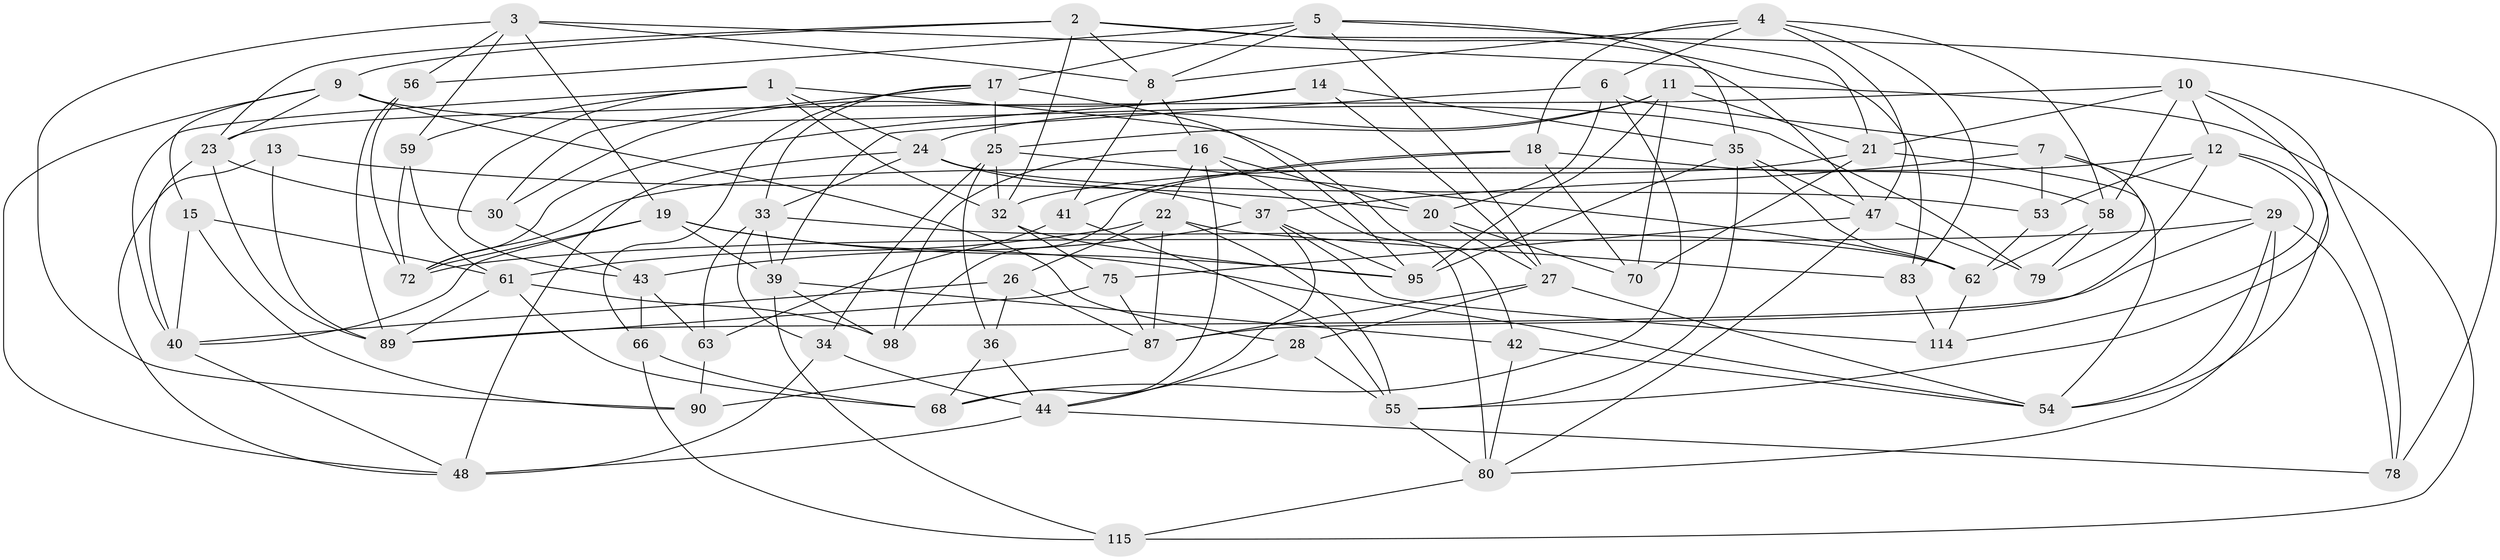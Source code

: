 // original degree distribution, {4: 1.0}
// Generated by graph-tools (version 1.1) at 2025/42/03/06/25 10:42:24]
// undirected, 69 vertices, 179 edges
graph export_dot {
graph [start="1"]
  node [color=gray90,style=filled];
  1 [super="+65"];
  2 [super="+108"];
  3 [super="+82"];
  4 [super="+60"];
  5 [super="+57"];
  6 [super="+110"];
  7 [super="+97"];
  8 [super="+112"];
  9 [super="+94"];
  10 [super="+81"];
  11 [super="+96"];
  12 [super="+101"];
  13;
  14;
  15;
  16 [super="+45"];
  17 [super="+84"];
  18 [super="+52"];
  19 [super="+31"];
  20 [super="+67"];
  21 [super="+38"];
  22 [super="+46"];
  23 [super="+106"];
  24 [super="+107"];
  25 [super="+49"];
  26;
  27 [super="+51"];
  28;
  29 [super="+113"];
  30;
  32 [super="+69"];
  33 [super="+85"];
  34;
  35 [super="+109"];
  36;
  37 [super="+73"];
  39 [super="+50"];
  40 [super="+93"];
  41;
  42;
  43 [super="+74"];
  44 [super="+92"];
  47 [super="+71"];
  48 [super="+76"];
  53;
  54 [super="+64"];
  55 [super="+104"];
  56;
  58 [super="+103"];
  59;
  61 [super="+102"];
  62 [super="+105"];
  63;
  66 [super="+91"];
  68 [super="+99"];
  70;
  72 [super="+77"];
  75;
  78;
  79;
  80 [super="+86"];
  83;
  87 [super="+88"];
  89 [super="+100"];
  90;
  95 [super="+111"];
  98;
  114;
  115;
  1 -- 43;
  1 -- 40;
  1 -- 24;
  1 -- 32;
  1 -- 42;
  1 -- 59;
  2 -- 78;
  2 -- 32;
  2 -- 8;
  2 -- 9;
  2 -- 83;
  2 -- 23;
  3 -- 59;
  3 -- 90;
  3 -- 8;
  3 -- 56;
  3 -- 19;
  3 -- 47;
  4 -- 83;
  4 -- 18;
  4 -- 8;
  4 -- 6;
  4 -- 47;
  4 -- 58;
  5 -- 17;
  5 -- 27;
  5 -- 56;
  5 -- 8;
  5 -- 21;
  5 -- 35;
  6 -- 39;
  6 -- 68;
  6 -- 20;
  6 -- 7 [weight=2];
  7 -- 79;
  7 -- 29;
  7 -- 53;
  7 -- 37;
  8 -- 41;
  8 -- 16;
  9 -- 15;
  9 -- 23;
  9 -- 28;
  9 -- 79;
  9 -- 48;
  10 -- 12;
  10 -- 55;
  10 -- 58;
  10 -- 21;
  10 -- 78;
  10 -- 23;
  11 -- 70;
  11 -- 115;
  11 -- 95;
  11 -- 24;
  11 -- 21;
  11 -- 25;
  12 -- 54;
  12 -- 32;
  12 -- 114;
  12 -- 53;
  12 -- 87;
  13 -- 48;
  13 -- 20 [weight=2];
  13 -- 89;
  14 -- 72;
  14 -- 35;
  14 -- 30;
  14 -- 27;
  15 -- 90;
  15 -- 40;
  15 -- 61;
  16 -- 22;
  16 -- 20;
  16 -- 98;
  16 -- 80;
  16 -- 68;
  17 -- 33;
  17 -- 95;
  17 -- 66;
  17 -- 30;
  17 -- 25;
  18 -- 98;
  18 -- 41;
  18 -- 58 [weight=2];
  18 -- 70;
  19 -- 72;
  19 -- 54;
  19 -- 40;
  19 -- 39;
  19 -- 95;
  20 -- 70;
  20 -- 27;
  21 -- 54;
  21 -- 72;
  21 -- 70;
  22 -- 26;
  22 -- 55;
  22 -- 83;
  22 -- 61;
  22 -- 87;
  23 -- 30;
  23 -- 40;
  23 -- 89;
  24 -- 48;
  24 -- 33;
  24 -- 53;
  24 -- 37;
  25 -- 62;
  25 -- 32;
  25 -- 34;
  25 -- 36;
  26 -- 36;
  26 -- 40;
  26 -- 87;
  27 -- 54;
  27 -- 28;
  27 -- 87;
  28 -- 44;
  28 -- 55;
  29 -- 78;
  29 -- 54;
  29 -- 80;
  29 -- 89;
  29 -- 72;
  30 -- 43;
  32 -- 95;
  32 -- 75;
  33 -- 62;
  33 -- 39;
  33 -- 34;
  33 -- 63;
  34 -- 44;
  34 -- 48;
  35 -- 95;
  35 -- 55;
  35 -- 62;
  35 -- 47;
  36 -- 44;
  36 -- 68;
  37 -- 114;
  37 -- 43;
  37 -- 44;
  37 -- 95;
  39 -- 115;
  39 -- 98;
  39 -- 42;
  40 -- 48;
  41 -- 63;
  41 -- 55;
  42 -- 80;
  42 -- 54;
  43 -- 63;
  43 -- 66 [weight=2];
  44 -- 48;
  44 -- 78;
  47 -- 80;
  47 -- 75;
  47 -- 79;
  53 -- 62;
  55 -- 80;
  56 -- 89;
  56 -- 72;
  58 -- 62;
  58 -- 79;
  59 -- 72;
  59 -- 61;
  61 -- 98;
  61 -- 89;
  61 -- 68;
  62 -- 114;
  63 -- 90;
  66 -- 115;
  66 -- 68 [weight=2];
  75 -- 87;
  75 -- 89;
  80 -- 115;
  83 -- 114;
  87 -- 90;
}
